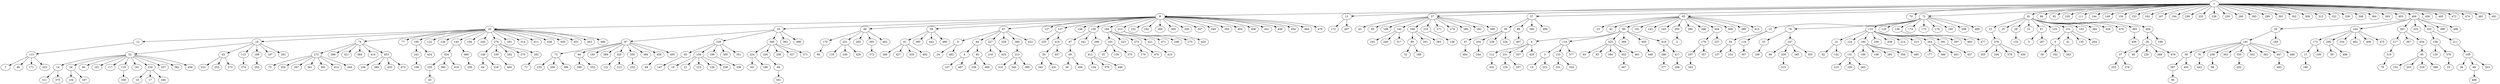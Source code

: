 digraph Geo_500_BFST {
1;8;13;27;57;65;70;72;81;86;92;105;111;144;149;150;153;162;167;184;190;233;236;250;260;283;299;301;302;308;312;322;339;348;364;393;403;406;436;445;472;474;481;491;20;35;49;59;67;127;137;146;159;185;213;222;242;269;300;326;347;349;359;404;408;441;448;450;469;479;172;497;43;95;106;142;166;216;271;274;280;282;369;58;88;306;499;23;42;80;141;143;145;293;294;296;304;309;399;413;10;78;110;120;136;174;175;178;195;298;489;22;25;29;51;91;125;151;163;392;426;476;493;494;26;164;291;333;335;398;496;12;18;74;77;100;122;126;140;194;245;276;281;314;411;438;440;451;463;490;87;228;360;363;488;179;251;285;395;462;61;365;443;480;9;44;227;328;380;422;235;419;97;241;268;103;223;273;421;471;248;275;420;192;240;317;89;201;383;138;47;204;238;324;407;6;114;325;368;405;418;2;176;237;54;116;33;247;31;124;160;200;208;214;313;344;391;397;465;477;279;132;5;287;0;41;135;264;439;28;198;181;183;173;295;354;402;409;475;217;367;454;158;211;113;52;62;115;168;197;261;272;288;321;384;410;453;243;424;434;460;148;230;262;270;292;73;94;193;289;320;350;366;458;495;93;156;199;305;351;224;226;256;327;371;66;118;249;428;372;266;427;435;492;24;482;4;40;219;425;215;50;457;60;412;55;139;370;170;470;415;32;188;484;244;112;231;337;429;3;133;377;63;83;394;452;461;449;286;417;297;357;157;316;307;169;99;329;345;355;82;102;131;189;196;284;356;485;177;386;401;437;205;346;378;430;38;182;263;37;48;220;468;478;56;76;258;303;330;352;362;447;486;11;109;39;498;319;85;130;376;165;7;46;171;423;14;34;90;101;117;119;191;234;257;382;459;221;252;373;374;255;75;254;267;341;381;414;444;104;389;433;473;108;225;390;416;259;64;218;464;71;155;206;396;290;332;121;212;232;68;147;19;21;123;128;338;336;161;186;84;107;487;239;400;310;340;385;342;431;30;456;154;379;446;432;129;207;15;323;331;334;467;277;209;343;315;210;229;265;253;278;387;455;442;98;202;483;180;79;152;203;318;388;53;36;69;353;311;375;134;187;358;16;17;246;45;361;96;466;1 -> 8;
1 -> 13;
1 -> 27;
1 -> 57;
1 -> 65;
1 -> 70;
1 -> 72;
1 -> 81;
1 -> 86;
1 -> 92;
1 -> 105;
1 -> 111;
1 -> 144;
1 -> 149;
1 -> 150;
1 -> 153;
1 -> 162;
1 -> 167;
1 -> 184;
1 -> 190;
1 -> 233;
1 -> 236;
1 -> 250;
1 -> 260;
1 -> 283;
1 -> 299;
1 -> 301;
1 -> 302;
1 -> 308;
1 -> 312;
1 -> 322;
1 -> 339;
1 -> 348;
1 -> 364;
1 -> 393;
1 -> 403;
1 -> 406;
1 -> 436;
1 -> 445;
1 -> 472;
1 -> 474;
1 -> 481;
1 -> 491;
8 -> 20;
8 -> 35;
8 -> 49;
8 -> 59;
8 -> 67;
8 -> 127;
8 -> 137;
8 -> 146;
8 -> 159;
8 -> 185;
8 -> 213;
8 -> 222;
8 -> 242;
8 -> 269;
8 -> 300;
8 -> 326;
8 -> 347;
8 -> 349;
8 -> 359;
8 -> 404;
8 -> 408;
8 -> 441;
8 -> 448;
8 -> 450;
8 -> 469;
8 -> 479;
13 -> 172;
13 -> 497;
27 -> 43;
27 -> 95;
27 -> 106;
27 -> 142;
27 -> 166;
27 -> 216;
27 -> 271;
27 -> 274;
27 -> 280;
27 -> 282;
27 -> 369;
57 -> 58;
57 -> 88;
57 -> 306;
57 -> 499;
65 -> 23;
65 -> 42;
65 -> 80;
65 -> 141;
65 -> 143;
65 -> 145;
65 -> 293;
65 -> 294;
65 -> 296;
65 -> 304;
65 -> 309;
65 -> 399;
65 -> 413;
72 -> 10;
72 -> 78;
72 -> 110;
72 -> 120;
72 -> 136;
72 -> 174;
72 -> 175;
72 -> 178;
72 -> 195;
72 -> 298;
72 -> 489;
81 -> 22;
81 -> 25;
81 -> 29;
81 -> 51;
81 -> 91;
81 -> 125;
81 -> 151;
81 -> 163;
81 -> 392;
81 -> 426;
81 -> 476;
81 -> 493;
81 -> 494;
406 -> 26;
406 -> 164;
406 -> 291;
406 -> 333;
406 -> 335;
406 -> 398;
406 -> 496;
20 -> 12;
20 -> 18;
20 -> 74;
20 -> 77;
20 -> 100;
20 -> 122;
20 -> 126;
20 -> 140;
20 -> 194;
20 -> 245;
20 -> 276;
20 -> 281;
20 -> 314;
20 -> 411;
20 -> 438;
20 -> 440;
20 -> 451;
20 -> 463;
20 -> 490;
35 -> 87;
35 -> 228;
35 -> 360;
35 -> 363;
35 -> 488;
49 -> 179;
49 -> 251;
49 -> 285;
49 -> 395;
49 -> 462;
59 -> 61;
59 -> 365;
59 -> 443;
59 -> 480;
67 -> 9;
67 -> 44;
67 -> 227;
67 -> 328;
67 -> 380;
67 -> 422;
137 -> 235;
137 -> 419;
159 -> 97;
159 -> 241;
159 -> 268;
185 -> 103;
185 -> 223;
185 -> 273;
185 -> 421;
185 -> 471;
213 -> 248;
213 -> 275;
213 -> 420;
142 -> 192;
142 -> 240;
142 -> 317;
166 -> 89;
166 -> 201;
166 -> 383;
216 -> 138;
58 -> 47;
58 -> 204;
58 -> 238;
58 -> 324;
88 -> 407;
80 -> 6;
80 -> 114;
80 -> 325;
80 -> 368;
80 -> 405;
80 -> 418;
293 -> 2;
304 -> 176;
304 -> 237;
10 -> 54;
10 -> 116;
78 -> 33;
78 -> 247;
110 -> 31;
110 -> 124;
110 -> 160;
110 -> 200;
110 -> 208;
110 -> 214;
110 -> 313;
110 -> 344;
110 -> 391;
110 -> 397;
110 -> 465;
136 -> 477;
22 -> 279;
29 -> 132;
91 -> 5;
91 -> 287;
151 -> 0;
151 -> 41;
151 -> 135;
151 -> 264;
493 -> 439;
494 -> 28;
494 -> 198;
26 -> 181;
26 -> 183;
164 -> 173;
164 -> 295;
164 -> 354;
164 -> 402;
164 -> 409;
164 -> 475;
291 -> 217;
291 -> 367;
291 -> 454;
335 -> 158;
335 -> 211;
12 -> 113;
18 -> 52;
18 -> 62;
18 -> 115;
18 -> 168;
18 -> 197;
18 -> 261;
74 -> 272;
74 -> 288;
74 -> 321;
74 -> 384;
74 -> 410;
74 -> 453;
100 -> 243;
100 -> 424;
140 -> 434;
140 -> 460;
276 -> 148;
276 -> 230;
276 -> 262;
276 -> 270;
276 -> 292;
87 -> 73;
87 -> 94;
87 -> 193;
87 -> 289;
87 -> 320;
87 -> 350;
87 -> 366;
87 -> 458;
87 -> 495;
228 -> 93;
228 -> 156;
228 -> 199;
228 -> 305;
228 -> 351;
360 -> 224;
360 -> 226;
360 -> 256;
360 -> 327;
360 -> 371;
179 -> 66;
251 -> 118;
251 -> 249;
251 -> 428;
395 -> 372;
61 -> 266;
61 -> 427;
61 -> 435;
61 -> 492;
9 -> 24;
9 -> 482;
44 -> 4;
44 -> 40;
227 -> 219;
227 -> 425;
380 -> 215;
419 -> 50;
419 -> 457;
97 -> 60;
268 -> 412;
103 -> 55;
103 -> 139;
103 -> 370;
273 -> 170;
273 -> 470;
421 -> 415;
89 -> 32;
89 -> 188;
47 -> 484;
204 -> 244;
6 -> 112;
6 -> 231;
6 -> 337;
6 -> 429;
114 -> 3;
114 -> 133;
114 -> 377;
325 -> 63;
325 -> 83;
325 -> 394;
325 -> 452;
325 -> 461;
405 -> 449;
418 -> 286;
418 -> 417;
176 -> 297;
176 -> 357;
54 -> 157;
54 -> 316;
116 -> 307;
33 -> 169;
247 -> 99;
247 -> 329;
247 -> 345;
247 -> 355;
31 -> 82;
31 -> 102;
160 -> 131;
160 -> 189;
160 -> 196;
160 -> 284;
160 -> 356;
160 -> 485;
344 -> 177;
344 -> 386;
344 -> 401;
391 -> 437;
279 -> 205;
279 -> 346;
279 -> 378;
279 -> 430;
0 -> 38;
0 -> 182;
0 -> 263;
28 -> 37;
28 -> 48;
28 -> 220;
28 -> 468;
28 -> 478;
181 -> 56;
181 -> 76;
181 -> 258;
181 -> 303;
181 -> 330;
181 -> 352;
181 -> 362;
181 -> 447;
181 -> 486;
173 -> 11;
173 -> 109;
295 -> 39;
295 -> 498;
217 -> 319;
454 -> 85;
158 -> 130;
158 -> 376;
211 -> 165;
113 -> 7;
113 -> 46;
113 -> 171;
113 -> 423;
52 -> 14;
52 -> 34;
52 -> 90;
52 -> 101;
52 -> 117;
52 -> 119;
52 -> 191;
52 -> 234;
52 -> 257;
52 -> 382;
52 -> 459;
62 -> 221;
62 -> 252;
62 -> 373;
115 -> 374;
168 -> 255;
272 -> 75;
272 -> 254;
272 -> 267;
272 -> 341;
272 -> 381;
272 -> 414;
272 -> 444;
453 -> 104;
453 -> 389;
453 -> 433;
453 -> 473;
243 -> 108;
434 -> 225;
434 -> 390;
434 -> 416;
460 -> 259;
148 -> 64;
148 -> 218;
230 -> 464;
292 -> 71;
73 -> 155;
73 -> 206;
73 -> 396;
94 -> 290;
94 -> 332;
320 -> 121;
320 -> 212;
350 -> 232;
458 -> 68;
93 -> 147;
156 -> 19;
156 -> 21;
156 -> 123;
156 -> 128;
156 -> 338;
199 -> 336;
224 -> 161;
224 -> 186;
226 -> 84;
4 -> 107;
4 -> 487;
40 -> 239;
40 -> 400;
215 -> 310;
215 -> 340;
215 -> 385;
50 -> 342;
50 -> 431;
60 -> 30;
60 -> 456;
412 -> 154;
412 -> 379;
412 -> 446;
112 -> 432;
231 -> 129;
231 -> 207;
3 -> 15;
3 -> 323;
133 -> 331;
133 -> 334;
452 -> 467;
286 -> 277;
417 -> 209;
297 -> 343;
329 -> 315;
131 -> 210;
131 -> 229;
131 -> 265;
37 -> 253;
37 -> 278;
56 -> 387;
56 -> 455;
76 -> 442;
258 -> 98;
330 -> 202;
447 -> 483;
11 -> 180;
319 -> 79;
85 -> 152;
85 -> 203;
85 -> 318;
85 -> 388;
376 -> 53;
165 -> 36;
165 -> 69;
165 -> 353;
14 -> 311;
14 -> 375;
34 -> 134;
34 -> 187;
119 -> 358;
234 -> 16;
234 -> 17;
234 -> 246;
225 -> 45;
84 -> 361;
387 -> 96;
69 -> 466;
}
